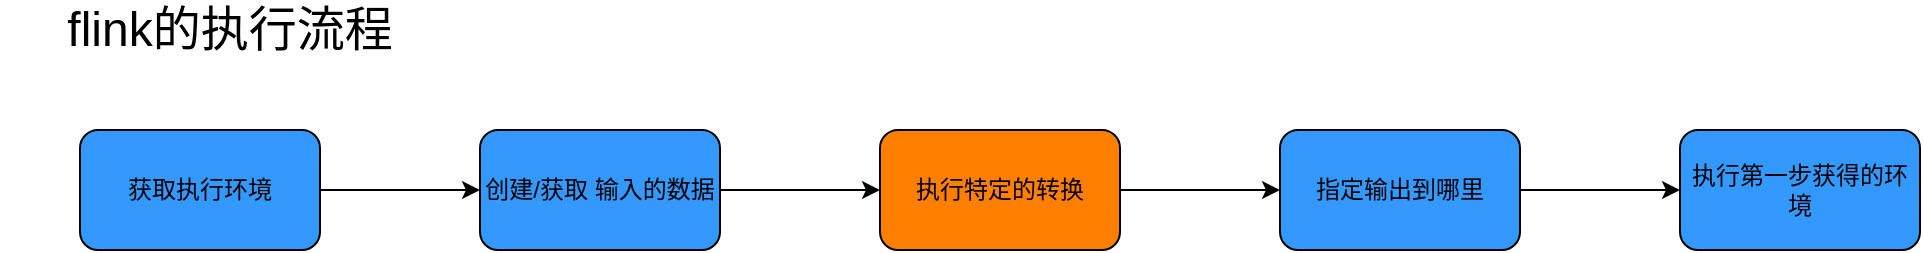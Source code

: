 <mxfile version="12.4.8" type="github">
  <diagram id="WI9T0HZ2pTsCkuznbFz-" name="Page-1">
    <mxGraphModel dx="1094" dy="436" grid="1" gridSize="10" guides="1" tooltips="1" connect="1" arrows="1" fold="1" page="1" pageScale="1" pageWidth="1169" pageHeight="827" math="0" shadow="0">
      <root>
        <mxCell id="0"/>
        <mxCell id="1" parent="0"/>
        <mxCell id="YNtNwSOMHbU0ZXok-y7X-3" value="" style="edgeStyle=orthogonalEdgeStyle;rounded=0;orthogonalLoop=1;jettySize=auto;html=1;" parent="1" source="YNtNwSOMHbU0ZXok-y7X-1" target="YNtNwSOMHbU0ZXok-y7X-2" edge="1">
          <mxGeometry relative="1" as="geometry"/>
        </mxCell>
        <mxCell id="YNtNwSOMHbU0ZXok-y7X-1" value="获取执行环境" style="rounded=1;whiteSpace=wrap;html=1;fillColor=#3399FF;" parent="1" vertex="1">
          <mxGeometry x="150" y="200" width="120" height="60" as="geometry"/>
        </mxCell>
        <mxCell id="YNtNwSOMHbU0ZXok-y7X-5" value="" style="edgeStyle=orthogonalEdgeStyle;rounded=0;orthogonalLoop=1;jettySize=auto;html=1;" parent="1" source="YNtNwSOMHbU0ZXok-y7X-2" target="YNtNwSOMHbU0ZXok-y7X-4" edge="1">
          <mxGeometry relative="1" as="geometry"/>
        </mxCell>
        <mxCell id="YNtNwSOMHbU0ZXok-y7X-2" value="创建/获取 输入的数据" style="rounded=1;whiteSpace=wrap;html=1;fillColor=#3399FF;" parent="1" vertex="1">
          <mxGeometry x="350" y="200" width="120" height="60" as="geometry"/>
        </mxCell>
        <mxCell id="YNtNwSOMHbU0ZXok-y7X-7" value="" style="edgeStyle=orthogonalEdgeStyle;rounded=0;orthogonalLoop=1;jettySize=auto;html=1;" parent="1" source="YNtNwSOMHbU0ZXok-y7X-4" target="YNtNwSOMHbU0ZXok-y7X-6" edge="1">
          <mxGeometry relative="1" as="geometry"/>
        </mxCell>
        <mxCell id="YNtNwSOMHbU0ZXok-y7X-4" value="执行特定的转换" style="rounded=1;whiteSpace=wrap;html=1;fillColor=#FF8000;" parent="1" vertex="1">
          <mxGeometry x="550" y="200" width="120" height="60" as="geometry"/>
        </mxCell>
        <mxCell id="YNtNwSOMHbU0ZXok-y7X-9" value="" style="edgeStyle=orthogonalEdgeStyle;rounded=0;orthogonalLoop=1;jettySize=auto;html=1;" parent="1" source="YNtNwSOMHbU0ZXok-y7X-6" target="YNtNwSOMHbU0ZXok-y7X-8" edge="1">
          <mxGeometry relative="1" as="geometry"/>
        </mxCell>
        <mxCell id="YNtNwSOMHbU0ZXok-y7X-6" value="指定输出到哪里" style="rounded=1;whiteSpace=wrap;html=1;fillColor=#3399FF;" parent="1" vertex="1">
          <mxGeometry x="750" y="200" width="120" height="60" as="geometry"/>
        </mxCell>
        <mxCell id="YNtNwSOMHbU0ZXok-y7X-8" value="执行第一步获得的环境" style="rounded=1;whiteSpace=wrap;html=1;fillColor=#3399FF;" parent="1" vertex="1">
          <mxGeometry x="950" y="200" width="120" height="60" as="geometry"/>
        </mxCell>
        <mxCell id="YNtNwSOMHbU0ZXok-y7X-10" value="&lt;font style=&quot;font-size: 24px&quot;&gt;flink的执行流程&lt;/font&gt;" style="text;html=1;strokeColor=none;fillColor=none;align=center;verticalAlign=middle;whiteSpace=wrap;rounded=0;" parent="1" vertex="1">
          <mxGeometry x="110" y="140" width="230" height="20" as="geometry"/>
        </mxCell>
      </root>
    </mxGraphModel>
  </diagram>
</mxfile>
